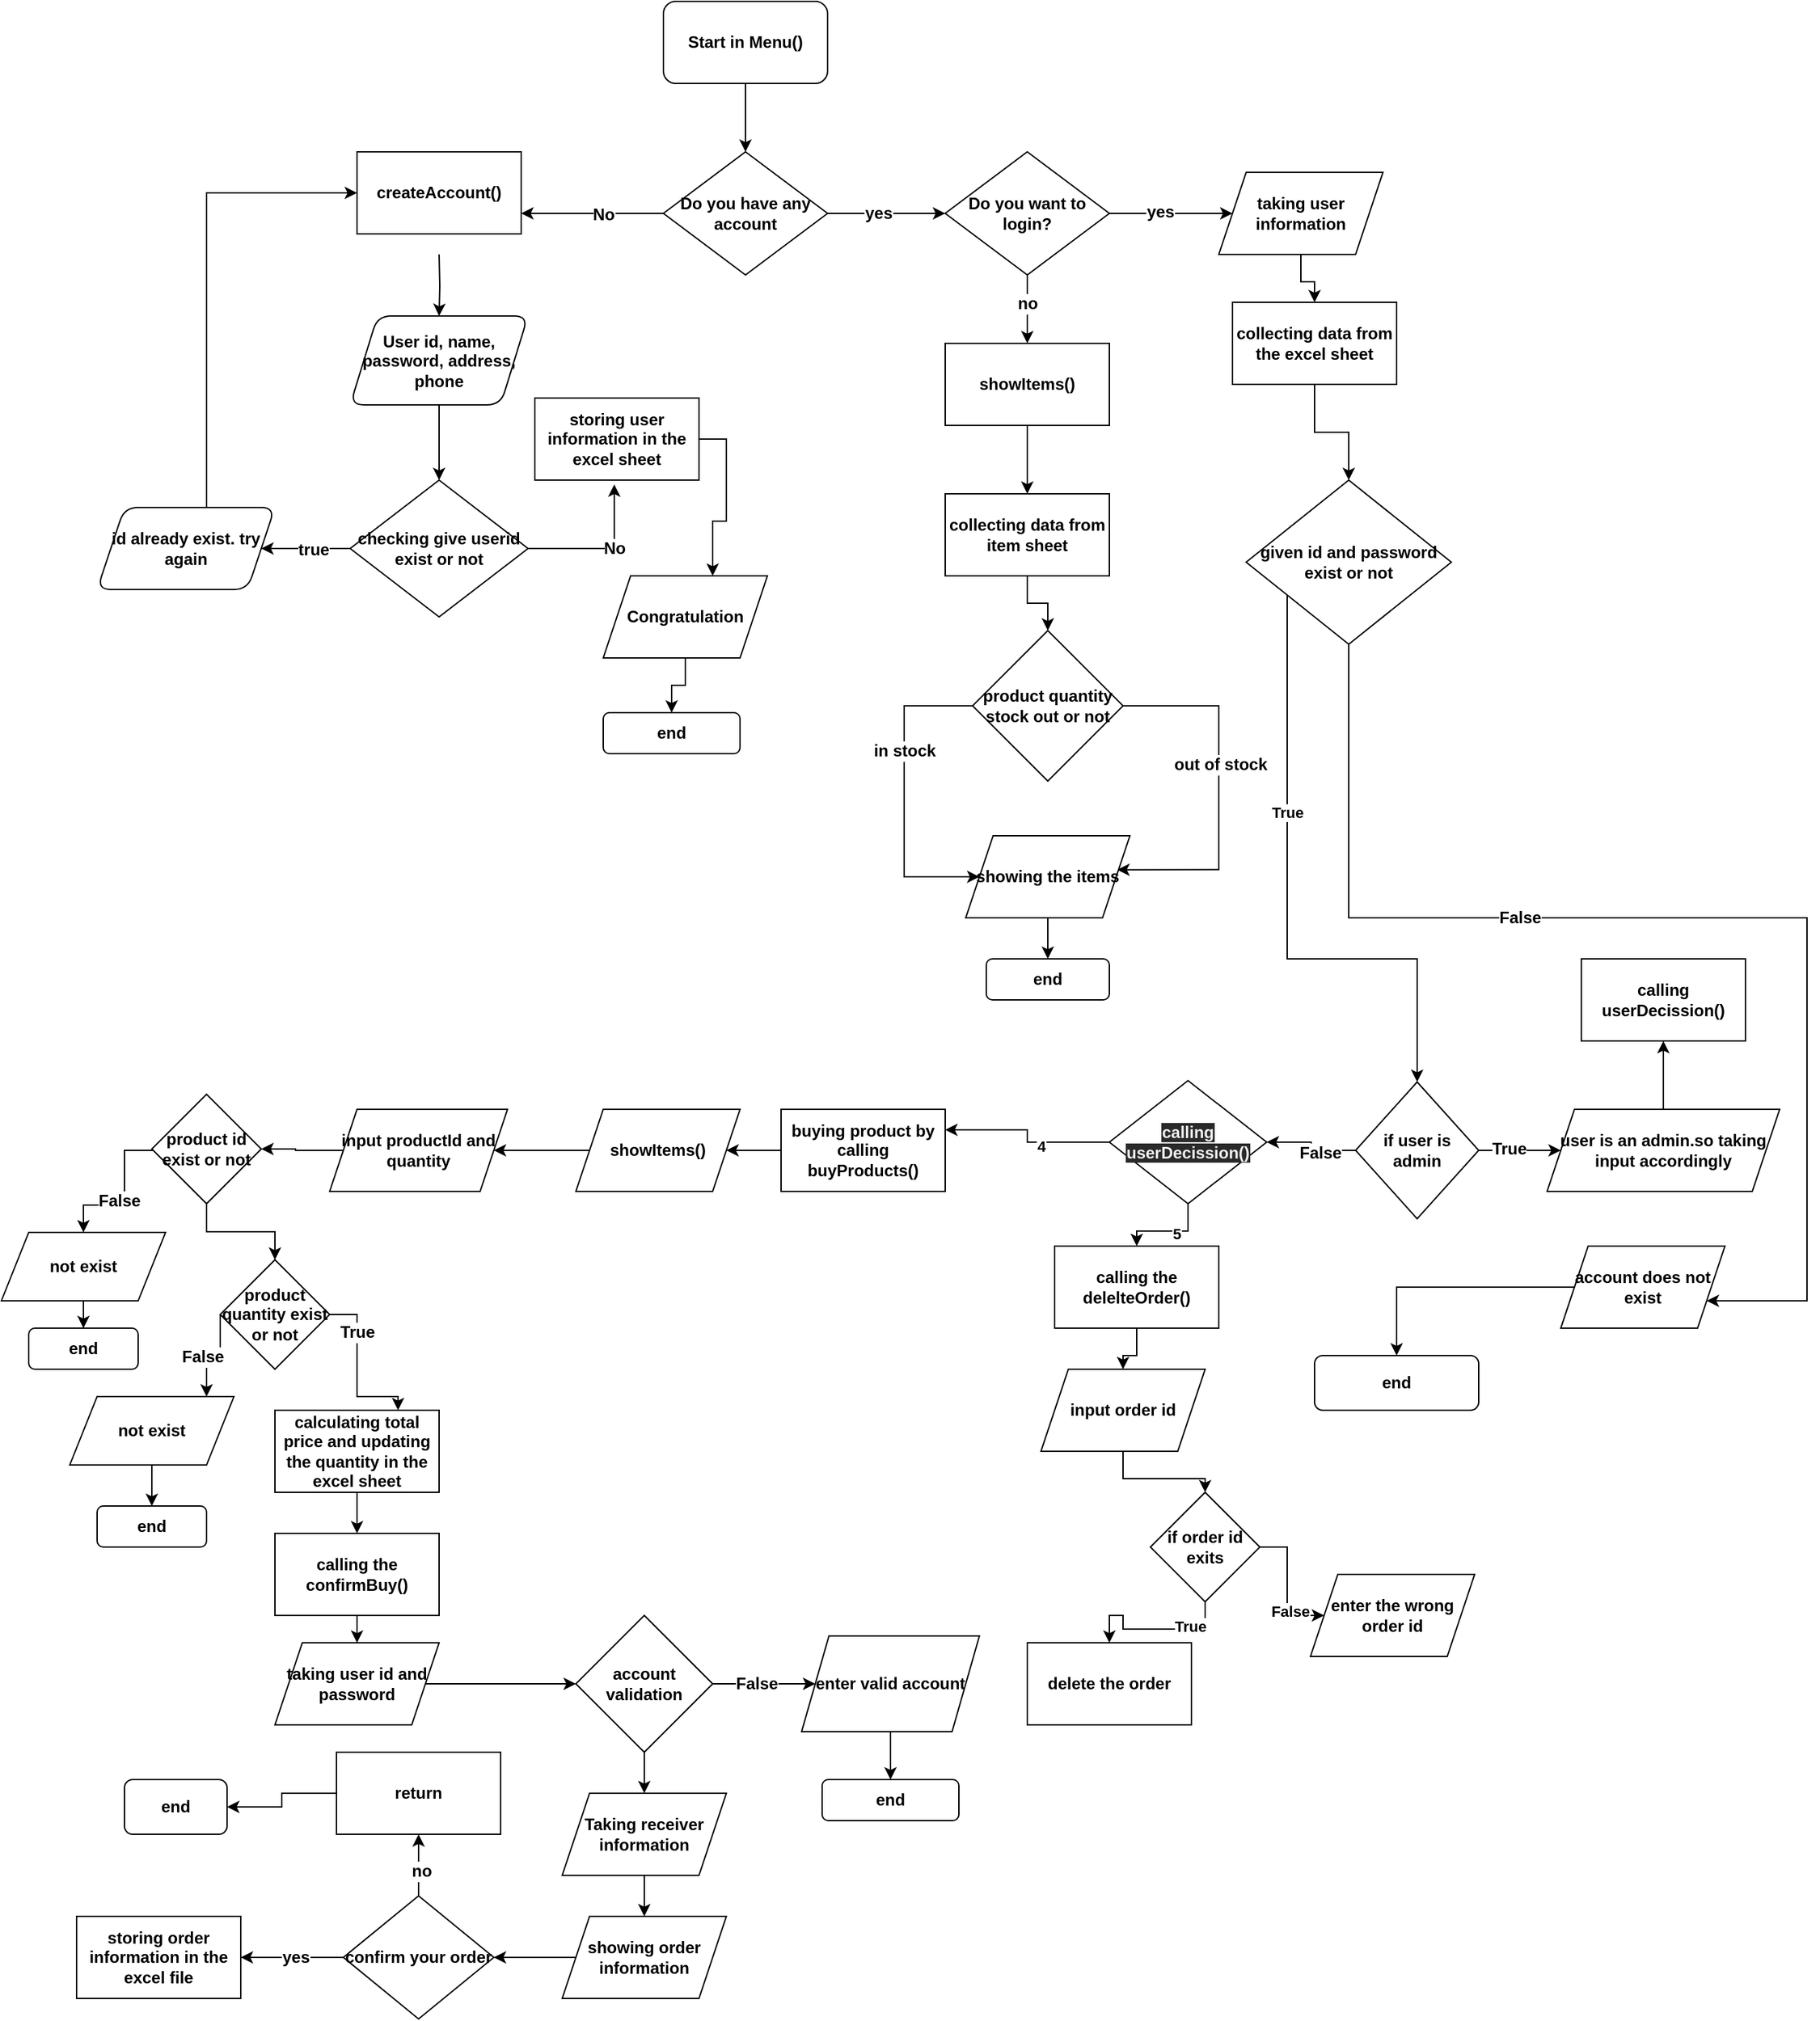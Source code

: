 <mxfile version="15.0.6" type="device" pages="2"><diagram id="9sOyfRlVA1lDXwMHi-Iw" name="Page-1"><mxGraphModel dx="1426" dy="359" grid="1" gridSize="10" guides="1" tooltips="1" connect="1" arrows="1" fold="1" page="1" pageScale="1" pageWidth="827" pageHeight="1169" math="0" shadow="0"><root><mxCell id="0"/><mxCell id="1" parent="0"/><mxCell id="qMzhP7O4vfHxItH_P9jn-2" value="" style="edgeStyle=orthogonalEdgeStyle;rounded=0;orthogonalLoop=1;jettySize=auto;html=1;fontStyle=1;fontSize=12;" parent="1" source="hJlj19PfaLuQHkhO-s_k-1" target="qMzhP7O4vfHxItH_P9jn-1" edge="1"><mxGeometry relative="1" as="geometry"/></mxCell><mxCell id="hJlj19PfaLuQHkhO-s_k-1" value="Start in Menu()" style="rounded=1;whiteSpace=wrap;html=1;fontStyle=1;fontSize=12;" parent="1" vertex="1"><mxGeometry x="354" y="60" width="120" height="60" as="geometry"/></mxCell><mxCell id="qMzhP7O4vfHxItH_P9jn-4" value="" style="edgeStyle=orthogonalEdgeStyle;rounded=0;orthogonalLoop=1;jettySize=auto;html=1;fontStyle=1;fontSize=12;" parent="1" source="qMzhP7O4vfHxItH_P9jn-1" target="qMzhP7O4vfHxItH_P9jn-25" edge="1"><mxGeometry relative="1" as="geometry"><mxPoint x="250" y="100" as="targetPoint"/><Array as="points"><mxPoint x="260" y="215"/><mxPoint x="260" y="215"/></Array></mxGeometry></mxCell><mxCell id="qMzhP7O4vfHxItH_P9jn-5" value="No" style="edgeLabel;html=1;align=center;verticalAlign=middle;resizable=0;points=[];fontStyle=1;fontSize=12;" parent="qMzhP7O4vfHxItH_P9jn-4" vertex="1" connectable="0"><mxGeometry x="-0.151" y="1" relative="1" as="geometry"><mxPoint as="offset"/></mxGeometry></mxCell><mxCell id="qMzhP7O4vfHxItH_P9jn-27" value="" style="edgeStyle=orthogonalEdgeStyle;rounded=0;orthogonalLoop=1;jettySize=auto;html=1;fontStyle=1;fontSize=12;" parent="1" source="qMzhP7O4vfHxItH_P9jn-1" target="qMzhP7O4vfHxItH_P9jn-26" edge="1"><mxGeometry relative="1" as="geometry"/></mxCell><mxCell id="qMzhP7O4vfHxItH_P9jn-31" value="yes" style="edgeLabel;html=1;align=center;verticalAlign=middle;resizable=0;points=[];fontStyle=1;fontSize=12;" parent="qMzhP7O4vfHxItH_P9jn-27" vertex="1" connectable="0"><mxGeometry x="-0.146" relative="1" as="geometry"><mxPoint as="offset"/></mxGeometry></mxCell><mxCell id="qMzhP7O4vfHxItH_P9jn-1" value="Do you have any account" style="rhombus;whiteSpace=wrap;html=1;rounded=0;fontStyle=1;fontSize=12;" parent="1" vertex="1"><mxGeometry x="354" y="170" width="120" height="90" as="geometry"/></mxCell><mxCell id="qMzhP7O4vfHxItH_P9jn-7" value="" style="edgeStyle=orthogonalEdgeStyle;rounded=0;orthogonalLoop=1;jettySize=auto;html=1;fontStyle=1;fontSize=12;" parent="1" target="qMzhP7O4vfHxItH_P9jn-6" edge="1"><mxGeometry relative="1" as="geometry"><mxPoint x="190" y="245" as="sourcePoint"/></mxGeometry></mxCell><mxCell id="qMzhP7O4vfHxItH_P9jn-9" value="" style="edgeStyle=orthogonalEdgeStyle;rounded=0;orthogonalLoop=1;jettySize=auto;html=1;fontStyle=1;fontSize=12;" parent="1" source="qMzhP7O4vfHxItH_P9jn-6" target="qMzhP7O4vfHxItH_P9jn-8" edge="1"><mxGeometry relative="1" as="geometry"/></mxCell><mxCell id="qMzhP7O4vfHxItH_P9jn-6" value="User id, name, password, address,&lt;br style=&quot;font-size: 12px;&quot;&gt;phone" style="shape=parallelogram;perimeter=parallelogramPerimeter;whiteSpace=wrap;html=1;fixedSize=1;rounded=1;fontStyle=1;fontSize=12;" parent="1" vertex="1"><mxGeometry x="125" y="290" width="130" height="65" as="geometry"/></mxCell><mxCell id="qMzhP7O4vfHxItH_P9jn-11" value="" style="edgeStyle=orthogonalEdgeStyle;rounded=0;orthogonalLoop=1;jettySize=auto;html=1;fontStyle=1;fontSize=12;" parent="1" source="qMzhP7O4vfHxItH_P9jn-8" target="qMzhP7O4vfHxItH_P9jn-10" edge="1"><mxGeometry relative="1" as="geometry"/></mxCell><mxCell id="qMzhP7O4vfHxItH_P9jn-13" value="true" style="edgeLabel;html=1;align=center;verticalAlign=middle;resizable=0;points=[];fontStyle=1;fontSize=12;" parent="qMzhP7O4vfHxItH_P9jn-11" vertex="1" connectable="0"><mxGeometry x="-0.174" y="1" relative="1" as="geometry"><mxPoint as="offset"/></mxGeometry></mxCell><mxCell id="qMzhP7O4vfHxItH_P9jn-18" value="" style="edgeStyle=orthogonalEdgeStyle;rounded=0;orthogonalLoop=1;jettySize=auto;html=1;entryX=0.484;entryY=1.053;entryDx=0;entryDy=0;entryPerimeter=0;fontStyle=1;fontSize=12;" parent="1" source="qMzhP7O4vfHxItH_P9jn-8" target="qMzhP7O4vfHxItH_P9jn-17" edge="1"><mxGeometry relative="1" as="geometry"><Array as="points"><mxPoint x="318" y="460"/></Array></mxGeometry></mxCell><mxCell id="qMzhP7O4vfHxItH_P9jn-19" value="No" style="edgeLabel;html=1;align=center;verticalAlign=middle;resizable=0;points=[];fontStyle=1;fontSize=12;" parent="qMzhP7O4vfHxItH_P9jn-18" vertex="1" connectable="0"><mxGeometry x="0.153" relative="1" as="geometry"><mxPoint as="offset"/></mxGeometry></mxCell><mxCell id="qMzhP7O4vfHxItH_P9jn-8" value="checking give userid exist or not" style="rhombus;whiteSpace=wrap;html=1;rounded=0;fontStyle=1;fontSize=12;" parent="1" vertex="1"><mxGeometry x="125" y="410" width="130" height="100" as="geometry"/></mxCell><mxCell id="qMzhP7O4vfHxItH_P9jn-12" style="edgeStyle=orthogonalEdgeStyle;rounded=0;orthogonalLoop=1;jettySize=auto;html=1;entryX=0;entryY=0.5;entryDx=0;entryDy=0;fontStyle=1;fontSize=12;" parent="1" source="qMzhP7O4vfHxItH_P9jn-10" target="qMzhP7O4vfHxItH_P9jn-25" edge="1"><mxGeometry relative="1" as="geometry"><Array as="points"><mxPoint x="20" y="200"/></Array></mxGeometry></mxCell><mxCell id="qMzhP7O4vfHxItH_P9jn-10" value="id already exist. try again" style="shape=parallelogram;perimeter=parallelogramPerimeter;whiteSpace=wrap;html=1;fixedSize=1;rounded=1;fontStyle=1;fontSize=12;" parent="1" vertex="1"><mxGeometry x="-60" y="430" width="130" height="60" as="geometry"/></mxCell><mxCell id="qMzhP7O4vfHxItH_P9jn-21" value="" style="edgeStyle=orthogonalEdgeStyle;rounded=0;orthogonalLoop=1;jettySize=auto;html=1;fontStyle=1;fontSize=12;" parent="1" source="qMzhP7O4vfHxItH_P9jn-17" target="qMzhP7O4vfHxItH_P9jn-20" edge="1"><mxGeometry relative="1" as="geometry"><Array as="points"><mxPoint x="400" y="380"/><mxPoint x="400" y="440"/><mxPoint x="390" y="440"/></Array></mxGeometry></mxCell><mxCell id="qMzhP7O4vfHxItH_P9jn-17" value="storing user information in the excel sheet" style="whiteSpace=wrap;html=1;rounded=0;fontStyle=1;fontSize=12;" parent="1" vertex="1"><mxGeometry x="260" y="350" width="120" height="60" as="geometry"/></mxCell><mxCell id="qMzhP7O4vfHxItH_P9jn-24" value="" style="edgeStyle=orthogonalEdgeStyle;rounded=0;orthogonalLoop=1;jettySize=auto;html=1;fontStyle=1;fontSize=12;" parent="1" source="qMzhP7O4vfHxItH_P9jn-20" target="qMzhP7O4vfHxItH_P9jn-23" edge="1"><mxGeometry relative="1" as="geometry"/></mxCell><mxCell id="qMzhP7O4vfHxItH_P9jn-20" value="Congratulation" style="shape=parallelogram;perimeter=parallelogramPerimeter;whiteSpace=wrap;html=1;fixedSize=1;rounded=0;fontStyle=1;fontSize=12;" parent="1" vertex="1"><mxGeometry x="310" y="480" width="120" height="60" as="geometry"/></mxCell><mxCell id="qMzhP7O4vfHxItH_P9jn-23" value="end" style="rounded=1;whiteSpace=wrap;html=1;fontStyle=1;fontSize=12;" parent="1" vertex="1"><mxGeometry x="310" y="580" width="100" height="30" as="geometry"/></mxCell><mxCell id="qMzhP7O4vfHxItH_P9jn-25" value="&lt;span style=&quot;font-size: 12px;&quot;&gt;createAccount()&lt;/span&gt;" style="rounded=0;whiteSpace=wrap;html=1;fontStyle=1;fontSize=12;" parent="1" vertex="1"><mxGeometry x="130" y="170" width="120" height="60" as="geometry"/></mxCell><mxCell id="qMzhP7O4vfHxItH_P9jn-33" value="" style="edgeStyle=orthogonalEdgeStyle;rounded=0;orthogonalLoop=1;jettySize=auto;html=1;fontStyle=1;fontSize=12;" parent="1" source="qMzhP7O4vfHxItH_P9jn-26" target="qMzhP7O4vfHxItH_P9jn-32" edge="1"><mxGeometry relative="1" as="geometry"><Array as="points"><mxPoint x="620" y="300"/><mxPoint x="620" y="300"/></Array></mxGeometry></mxCell><mxCell id="qMzhP7O4vfHxItH_P9jn-34" value="no" style="edgeLabel;html=1;align=center;verticalAlign=middle;resizable=0;points=[];fontStyle=1;fontSize=12;" parent="qMzhP7O4vfHxItH_P9jn-33" vertex="1" connectable="0"><mxGeometry x="-0.175" relative="1" as="geometry"><mxPoint as="offset"/></mxGeometry></mxCell><mxCell id="qMzhP7O4vfHxItH_P9jn-52" value="" style="edgeStyle=orthogonalEdgeStyle;rounded=0;orthogonalLoop=1;jettySize=auto;html=1;fontStyle=1;fontSize=12;" parent="1" source="qMzhP7O4vfHxItH_P9jn-26" target="qMzhP7O4vfHxItH_P9jn-51" edge="1"><mxGeometry relative="1" as="geometry"/></mxCell><mxCell id="qMzhP7O4vfHxItH_P9jn-53" value="yes" style="edgeLabel;html=1;align=center;verticalAlign=middle;resizable=0;points=[];fontStyle=1;fontSize=12;" parent="qMzhP7O4vfHxItH_P9jn-52" vertex="1" connectable="0"><mxGeometry x="-0.182" y="1" relative="1" as="geometry"><mxPoint as="offset"/></mxGeometry></mxCell><mxCell id="qMzhP7O4vfHxItH_P9jn-26" value="Do you want to login?" style="rhombus;whiteSpace=wrap;html=1;rounded=0;fontStyle=1;fontSize=12;" parent="1" vertex="1"><mxGeometry x="560" y="170" width="120" height="90" as="geometry"/></mxCell><mxCell id="qMzhP7O4vfHxItH_P9jn-36" value="" style="edgeStyle=orthogonalEdgeStyle;rounded=0;orthogonalLoop=1;jettySize=auto;html=1;fontStyle=1;fontSize=12;" parent="1" source="qMzhP7O4vfHxItH_P9jn-32" target="qMzhP7O4vfHxItH_P9jn-35" edge="1"><mxGeometry relative="1" as="geometry"/></mxCell><mxCell id="qMzhP7O4vfHxItH_P9jn-32" value="showItems()" style="whiteSpace=wrap;html=1;rounded=0;fontStyle=1;fontSize=12;" parent="1" vertex="1"><mxGeometry x="560" y="310" width="120" height="60" as="geometry"/></mxCell><mxCell id="qMzhP7O4vfHxItH_P9jn-38" value="" style="edgeStyle=orthogonalEdgeStyle;rounded=0;orthogonalLoop=1;jettySize=auto;html=1;fontStyle=1;fontSize=12;" parent="1" source="qMzhP7O4vfHxItH_P9jn-35" target="qMzhP7O4vfHxItH_P9jn-37" edge="1"><mxGeometry relative="1" as="geometry"/></mxCell><mxCell id="qMzhP7O4vfHxItH_P9jn-35" value="collecting data from item sheet" style="whiteSpace=wrap;html=1;rounded=0;fontStyle=1;fontSize=12;" parent="1" vertex="1"><mxGeometry x="560" y="420" width="120" height="60" as="geometry"/></mxCell><mxCell id="qMzhP7O4vfHxItH_P9jn-41" style="edgeStyle=orthogonalEdgeStyle;rounded=0;orthogonalLoop=1;jettySize=auto;html=1;fontStyle=1;fontSize=12;" parent="1" source="qMzhP7O4vfHxItH_P9jn-37" target="qMzhP7O4vfHxItH_P9jn-39" edge="1"><mxGeometry relative="1" as="geometry"><Array as="points"><mxPoint x="530" y="575"/><mxPoint x="530" y="700"/></Array></mxGeometry></mxCell><mxCell id="qMzhP7O4vfHxItH_P9jn-43" value="in stock" style="edgeLabel;html=1;align=center;verticalAlign=middle;resizable=0;points=[];fontStyle=1;fontSize=12;" parent="qMzhP7O4vfHxItH_P9jn-41" vertex="1" connectable="0"><mxGeometry x="-0.277" relative="1" as="geometry"><mxPoint as="offset"/></mxGeometry></mxCell><mxCell id="qMzhP7O4vfHxItH_P9jn-42" style="edgeStyle=orthogonalEdgeStyle;rounded=0;orthogonalLoop=1;jettySize=auto;html=1;entryX=0.923;entryY=0.414;entryDx=0;entryDy=0;entryPerimeter=0;fontStyle=1;fontSize=12;" parent="1" source="qMzhP7O4vfHxItH_P9jn-37" target="qMzhP7O4vfHxItH_P9jn-39" edge="1"><mxGeometry relative="1" as="geometry"><mxPoint x="700" y="710" as="targetPoint"/><Array as="points"><mxPoint x="760" y="575"/><mxPoint x="760" y="695"/></Array></mxGeometry></mxCell><mxCell id="qMzhP7O4vfHxItH_P9jn-44" value="out of stock" style="edgeLabel;html=1;align=center;verticalAlign=middle;resizable=0;points=[];fontStyle=1;fontSize=12;" parent="qMzhP7O4vfHxItH_P9jn-42" vertex="1" connectable="0"><mxGeometry x="-0.146" y="1" relative="1" as="geometry"><mxPoint as="offset"/></mxGeometry></mxCell><mxCell id="qMzhP7O4vfHxItH_P9jn-37" value="product quantity stock out or not" style="rhombus;whiteSpace=wrap;html=1;rounded=0;fontStyle=1;fontSize=12;" parent="1" vertex="1"><mxGeometry x="580" y="520" width="110" height="110" as="geometry"/></mxCell><mxCell id="qMzhP7O4vfHxItH_P9jn-46" value="" style="edgeStyle=orthogonalEdgeStyle;rounded=0;orthogonalLoop=1;jettySize=auto;html=1;fontStyle=1;fontSize=12;" parent="1" source="qMzhP7O4vfHxItH_P9jn-39" target="qMzhP7O4vfHxItH_P9jn-45" edge="1"><mxGeometry relative="1" as="geometry"/></mxCell><mxCell id="qMzhP7O4vfHxItH_P9jn-39" value="showing the items" style="shape=parallelogram;perimeter=parallelogramPerimeter;whiteSpace=wrap;html=1;fixedSize=1;rounded=0;fontStyle=1;fontSize=12;" parent="1" vertex="1"><mxGeometry x="575" y="670" width="120" height="60" as="geometry"/></mxCell><mxCell id="qMzhP7O4vfHxItH_P9jn-45" value="end" style="rounded=1;whiteSpace=wrap;html=1;fontStyle=1;fontSize=12;" parent="1" vertex="1"><mxGeometry x="590" y="760" width="90" height="30" as="geometry"/></mxCell><mxCell id="qMzhP7O4vfHxItH_P9jn-57" value="" style="edgeStyle=orthogonalEdgeStyle;rounded=0;orthogonalLoop=1;jettySize=auto;html=1;fontStyle=1;fontSize=12;" parent="1" source="qMzhP7O4vfHxItH_P9jn-51" target="qMzhP7O4vfHxItH_P9jn-58" edge="1"><mxGeometry relative="1" as="geometry"><mxPoint x="830" y="290" as="targetPoint"/></mxGeometry></mxCell><mxCell id="qMzhP7O4vfHxItH_P9jn-51" value="taking user information" style="shape=parallelogram;perimeter=parallelogramPerimeter;whiteSpace=wrap;html=1;fixedSize=1;rounded=0;fontStyle=1;fontSize=12;" parent="1" vertex="1"><mxGeometry x="760" y="185" width="120" height="60" as="geometry"/></mxCell><mxCell id="qMzhP7O4vfHxItH_P9jn-61" value="" style="edgeStyle=orthogonalEdgeStyle;rounded=0;orthogonalLoop=1;jettySize=auto;html=1;fontStyle=1;fontSize=12;" parent="1" source="qMzhP7O4vfHxItH_P9jn-58" target="qMzhP7O4vfHxItH_P9jn-60" edge="1"><mxGeometry relative="1" as="geometry"/></mxCell><mxCell id="qMzhP7O4vfHxItH_P9jn-58" value="collecting data from the excel sheet" style="rounded=0;whiteSpace=wrap;html=1;fontStyle=1;fontSize=12;" parent="1" vertex="1"><mxGeometry x="770" y="280" width="120" height="60" as="geometry"/></mxCell><mxCell id="qMzhP7O4vfHxItH_P9jn-82" style="edgeStyle=orthogonalEdgeStyle;rounded=0;orthogonalLoop=1;jettySize=auto;html=1;fontStyle=1;fontSize=12;" parent="1" source="qMzhP7O4vfHxItH_P9jn-60" target="qMzhP7O4vfHxItH_P9jn-79" edge="1"><mxGeometry relative="1" as="geometry"><mxPoint x="1190" y="1010" as="targetPoint"/><Array as="points"><mxPoint x="1190" y="730"/><mxPoint x="1190" y="1010"/></Array></mxGeometry></mxCell><mxCell id="qMzhP7O4vfHxItH_P9jn-83" value="False" style="edgeLabel;html=1;align=center;verticalAlign=middle;resizable=0;points=[];fontStyle=1;fontSize=12;" parent="qMzhP7O4vfHxItH_P9jn-82" vertex="1" connectable="0"><mxGeometry x="0.847" y="1" relative="1" as="geometry"><mxPoint x="-205" y="-281" as="offset"/></mxGeometry></mxCell><mxCell id="e2nvjVoG1mI5hKb6uuRp-2" style="edgeStyle=orthogonalEdgeStyle;rounded=0;orthogonalLoop=1;jettySize=auto;html=1;fontStyle=1;entryX=0.5;entryY=0;entryDx=0;entryDy=0;" parent="1" source="qMzhP7O4vfHxItH_P9jn-60" target="qMzhP7O4vfHxItH_P9jn-71" edge="1"><mxGeometry relative="1" as="geometry"><Array as="points"><mxPoint x="810" y="760"/><mxPoint x="905" y="760"/></Array><mxPoint x="940" y="810" as="targetPoint"/></mxGeometry></mxCell><mxCell id="e2nvjVoG1mI5hKb6uuRp-3" value="&lt;span&gt;True&lt;/span&gt;" style="edgeLabel;html=1;align=center;verticalAlign=middle;resizable=0;points=[];fontStyle=1" parent="e2nvjVoG1mI5hKb6uuRp-2" vertex="1" connectable="0"><mxGeometry x="-0.347" y="-3" relative="1" as="geometry"><mxPoint x="3" y="11" as="offset"/></mxGeometry></mxCell><mxCell id="qMzhP7O4vfHxItH_P9jn-60" value="given id and password exist or not" style="rhombus;whiteSpace=wrap;html=1;rounded=0;fontStyle=1;fontSize=12;" parent="1" vertex="1"><mxGeometry x="780" y="410" width="150" height="120" as="geometry"/></mxCell><mxCell id="qMzhP7O4vfHxItH_P9jn-74" value="" style="edgeStyle=orthogonalEdgeStyle;rounded=0;orthogonalLoop=1;jettySize=auto;html=1;fontStyle=1;fontSize=12;entryX=1;entryY=0.5;entryDx=0;entryDy=0;" parent="1" source="qMzhP7O4vfHxItH_P9jn-71" target="UyUDBxp__H9gMzkOqq2o-5" edge="1"><mxGeometry relative="1" as="geometry"><mxPoint x="815" y="889" as="targetPoint"/></mxGeometry></mxCell><mxCell id="qMzhP7O4vfHxItH_P9jn-75" value="False" style="edgeLabel;html=1;align=center;verticalAlign=middle;resizable=0;points=[];fontStyle=1;fontSize=12;" parent="qMzhP7O4vfHxItH_P9jn-74" vertex="1" connectable="0"><mxGeometry x="-0.261" y="2" relative="1" as="geometry"><mxPoint as="offset"/></mxGeometry></mxCell><mxCell id="qMzhP7O4vfHxItH_P9jn-77" value="" style="edgeStyle=orthogonalEdgeStyle;rounded=0;orthogonalLoop=1;jettySize=auto;html=1;fontStyle=1;fontSize=12;" parent="1" source="qMzhP7O4vfHxItH_P9jn-71" target="qMzhP7O4vfHxItH_P9jn-76" edge="1"><mxGeometry relative="1" as="geometry"/></mxCell><mxCell id="qMzhP7O4vfHxItH_P9jn-78" value="True" style="edgeLabel;html=1;align=center;verticalAlign=middle;resizable=0;points=[];fontStyle=1;fontSize=12;" parent="qMzhP7O4vfHxItH_P9jn-77" vertex="1" connectable="0"><mxGeometry x="-0.288" y="1" relative="1" as="geometry"><mxPoint as="offset"/></mxGeometry></mxCell><mxCell id="qMzhP7O4vfHxItH_P9jn-71" value="if user is admin" style="rhombus;whiteSpace=wrap;html=1;rounded=0;fontStyle=1;fontSize=12;" parent="1" vertex="1"><mxGeometry x="860" y="850" width="90" height="100" as="geometry"/></mxCell><mxCell id="UyUDBxp__H9gMzkOqq2o-4" style="edgeStyle=orthogonalEdgeStyle;rounded=0;orthogonalLoop=1;jettySize=auto;html=1;entryX=0.5;entryY=1;entryDx=0;entryDy=0;fontStyle=1" edge="1" parent="1" source="qMzhP7O4vfHxItH_P9jn-76" target="UyUDBxp__H9gMzkOqq2o-3"><mxGeometry relative="1" as="geometry"/></mxCell><mxCell id="qMzhP7O4vfHxItH_P9jn-76" value="user is an admin.so taking input accordingly" style="shape=parallelogram;perimeter=parallelogramPerimeter;whiteSpace=wrap;html=1;fixedSize=1;rounded=0;fontStyle=1;fontSize=12;" parent="1" vertex="1"><mxGeometry x="1000" y="870" width="170" height="60" as="geometry"/></mxCell><mxCell id="qMzhP7O4vfHxItH_P9jn-81" value="" style="edgeStyle=orthogonalEdgeStyle;rounded=0;orthogonalLoop=1;jettySize=auto;html=1;fontStyle=1;fontSize=12;" parent="1" source="qMzhP7O4vfHxItH_P9jn-79" target="qMzhP7O4vfHxItH_P9jn-80" edge="1"><mxGeometry relative="1" as="geometry"/></mxCell><mxCell id="qMzhP7O4vfHxItH_P9jn-79" value="account does not exist" style="shape=parallelogram;perimeter=parallelogramPerimeter;whiteSpace=wrap;html=1;fixedSize=1;rounded=0;fontStyle=1;fontSize=12;" parent="1" vertex="1"><mxGeometry x="1010" y="970" width="120" height="60" as="geometry"/></mxCell><mxCell id="qMzhP7O4vfHxItH_P9jn-80" value="end" style="whiteSpace=wrap;html=1;rounded=1;fontStyle=1;fontSize=12;" parent="1" vertex="1"><mxGeometry x="830" y="1050" width="120" height="40" as="geometry"/></mxCell><mxCell id="qMzhP7O4vfHxItH_P9jn-87" value="" style="edgeStyle=orthogonalEdgeStyle;rounded=0;orthogonalLoop=1;jettySize=auto;html=1;fontStyle=1;fontSize=12;" parent="1" source="qMzhP7O4vfHxItH_P9jn-84" target="qMzhP7O4vfHxItH_P9jn-86" edge="1"><mxGeometry relative="1" as="geometry"/></mxCell><mxCell id="qMzhP7O4vfHxItH_P9jn-84" value="buying product by calling buyProducts()" style="rounded=0;whiteSpace=wrap;html=1;fontStyle=1;fontSize=12;" parent="1" vertex="1"><mxGeometry x="440" y="870" width="120" height="60" as="geometry"/></mxCell><mxCell id="qMzhP7O4vfHxItH_P9jn-89" value="" style="edgeStyle=orthogonalEdgeStyle;rounded=0;orthogonalLoop=1;jettySize=auto;html=1;fontStyle=1;fontSize=12;" parent="1" source="qMzhP7O4vfHxItH_P9jn-86" target="qMzhP7O4vfHxItH_P9jn-88" edge="1"><mxGeometry relative="1" as="geometry"/></mxCell><mxCell id="qMzhP7O4vfHxItH_P9jn-86" value="showItems()" style="shape=parallelogram;perimeter=parallelogramPerimeter;whiteSpace=wrap;html=1;fixedSize=1;rounded=0;fontStyle=1;fontSize=12;" parent="1" vertex="1"><mxGeometry x="290" y="870" width="120" height="60" as="geometry"/></mxCell><mxCell id="qMzhP7O4vfHxItH_P9jn-91" value="" style="edgeStyle=orthogonalEdgeStyle;rounded=0;orthogonalLoop=1;jettySize=auto;html=1;fontStyle=1;fontSize=12;" parent="1" source="qMzhP7O4vfHxItH_P9jn-88" target="qMzhP7O4vfHxItH_P9jn-90" edge="1"><mxGeometry relative="1" as="geometry"/></mxCell><mxCell id="qMzhP7O4vfHxItH_P9jn-88" value="input productId and quantity" style="shape=parallelogram;perimeter=parallelogramPerimeter;whiteSpace=wrap;html=1;fixedSize=1;rounded=0;fontStyle=1;fontSize=12;" parent="1" vertex="1"><mxGeometry x="110" y="870" width="130" height="60" as="geometry"/></mxCell><mxCell id="qMzhP7O4vfHxItH_P9jn-93" value="" style="edgeStyle=orthogonalEdgeStyle;rounded=0;orthogonalLoop=1;jettySize=auto;html=1;fontStyle=1;fontSize=12;" parent="1" source="qMzhP7O4vfHxItH_P9jn-90" target="qMzhP7O4vfHxItH_P9jn-92" edge="1"><mxGeometry relative="1" as="geometry"><Array as="points"><mxPoint x="-40" y="900"/><mxPoint x="-40" y="940"/><mxPoint x="-70" y="940"/></Array></mxGeometry></mxCell><mxCell id="qMzhP7O4vfHxItH_P9jn-94" value="False" style="edgeLabel;html=1;align=center;verticalAlign=middle;resizable=0;points=[];fontStyle=1;fontSize=12;" parent="qMzhP7O4vfHxItH_P9jn-93" vertex="1" connectable="0"><mxGeometry x="0.167" y="-3" relative="1" as="geometry"><mxPoint as="offset"/></mxGeometry></mxCell><mxCell id="qMzhP7O4vfHxItH_P9jn-98" value="" style="edgeStyle=orthogonalEdgeStyle;rounded=0;orthogonalLoop=1;jettySize=auto;html=1;fontStyle=1;fontSize=12;" parent="1" source="qMzhP7O4vfHxItH_P9jn-90" target="qMzhP7O4vfHxItH_P9jn-97" edge="1"><mxGeometry relative="1" as="geometry"/></mxCell><mxCell id="qMzhP7O4vfHxItH_P9jn-90" value="product id exist or not" style="rhombus;whiteSpace=wrap;html=1;rounded=0;fontStyle=1;fontSize=12;" parent="1" vertex="1"><mxGeometry x="-20" y="859" width="80" height="80" as="geometry"/></mxCell><mxCell id="qMzhP7O4vfHxItH_P9jn-96" style="edgeStyle=orthogonalEdgeStyle;rounded=0;orthogonalLoop=1;jettySize=auto;html=1;entryX=0.5;entryY=0;entryDx=0;entryDy=0;fontStyle=1;fontSize=12;" parent="1" source="qMzhP7O4vfHxItH_P9jn-92" target="qMzhP7O4vfHxItH_P9jn-95" edge="1"><mxGeometry relative="1" as="geometry"/></mxCell><mxCell id="qMzhP7O4vfHxItH_P9jn-92" value="not exist" style="shape=parallelogram;perimeter=parallelogramPerimeter;whiteSpace=wrap;html=1;fixedSize=1;rounded=0;fontStyle=1;fontSize=12;" parent="1" vertex="1"><mxGeometry x="-130" y="960" width="120" height="50" as="geometry"/></mxCell><mxCell id="qMzhP7O4vfHxItH_P9jn-95" value="end" style="rounded=1;whiteSpace=wrap;html=1;fontStyle=1;fontSize=12;" parent="1" vertex="1"><mxGeometry x="-110" y="1030" width="80" height="30" as="geometry"/></mxCell><mxCell id="qMzhP7O4vfHxItH_P9jn-105" value="" style="edgeStyle=orthogonalEdgeStyle;rounded=0;orthogonalLoop=1;jettySize=auto;html=1;fontStyle=1;fontSize=12;" parent="1" source="qMzhP7O4vfHxItH_P9jn-97" target="qMzhP7O4vfHxItH_P9jn-104" edge="1"><mxGeometry relative="1" as="geometry"><Array as="points"><mxPoint x="130" y="1020"/><mxPoint x="130" y="1080"/><mxPoint x="160" y="1080"/></Array></mxGeometry></mxCell><mxCell id="qMzhP7O4vfHxItH_P9jn-107" value="True" style="edgeLabel;html=1;align=center;verticalAlign=middle;resizable=0;points=[];fontStyle=1;fontSize=12;" parent="qMzhP7O4vfHxItH_P9jn-105" vertex="1" connectable="0"><mxGeometry x="-0.455" relative="1" as="geometry"><mxPoint as="offset"/></mxGeometry></mxCell><mxCell id="qMzhP7O4vfHxItH_P9jn-97" value="product quantity exist or not" style="rhombus;whiteSpace=wrap;html=1;rounded=0;fontStyle=1;fontSize=12;" parent="1" vertex="1"><mxGeometry x="30" y="980" width="80" height="80" as="geometry"/></mxCell><mxCell id="qMzhP7O4vfHxItH_P9jn-99" value="" style="edgeStyle=orthogonalEdgeStyle;rounded=0;orthogonalLoop=1;jettySize=auto;html=1;exitX=0;exitY=0.5;exitDx=0;exitDy=0;fontStyle=1;fontSize=12;" parent="1" source="qMzhP7O4vfHxItH_P9jn-97" target="qMzhP7O4vfHxItH_P9jn-101" edge="1"><mxGeometry relative="1" as="geometry"><mxPoint x="41" y="1050" as="sourcePoint"/><Array as="points"><mxPoint x="30" y="1050"/><mxPoint x="20" y="1050"/><mxPoint x="20" y="1090"/><mxPoint x="-10" y="1090"/></Array></mxGeometry></mxCell><mxCell id="qMzhP7O4vfHxItH_P9jn-100" value="False" style="edgeLabel;html=1;align=center;verticalAlign=middle;resizable=0;points=[];fontStyle=1;fontSize=12;" parent="qMzhP7O4vfHxItH_P9jn-99" vertex="1" connectable="0"><mxGeometry x="0.167" y="-3" relative="1" as="geometry"><mxPoint as="offset"/></mxGeometry></mxCell><mxCell id="qMzhP7O4vfHxItH_P9jn-103" style="edgeStyle=orthogonalEdgeStyle;rounded=0;orthogonalLoop=1;jettySize=auto;html=1;entryX=0.5;entryY=0;entryDx=0;entryDy=0;fontStyle=1;fontSize=12;" parent="1" source="qMzhP7O4vfHxItH_P9jn-101" target="qMzhP7O4vfHxItH_P9jn-102" edge="1"><mxGeometry relative="1" as="geometry"/></mxCell><mxCell id="qMzhP7O4vfHxItH_P9jn-101" value="not exist" style="shape=parallelogram;perimeter=parallelogramPerimeter;whiteSpace=wrap;html=1;fixedSize=1;rounded=0;fontStyle=1;fontSize=12;" parent="1" vertex="1"><mxGeometry x="-80" y="1080" width="120" height="50" as="geometry"/></mxCell><mxCell id="qMzhP7O4vfHxItH_P9jn-102" value="end" style="rounded=1;whiteSpace=wrap;html=1;fontStyle=1;fontSize=12;" parent="1" vertex="1"><mxGeometry x="-60" y="1160" width="80" height="30" as="geometry"/></mxCell><mxCell id="qMzhP7O4vfHxItH_P9jn-109" value="" style="edgeStyle=orthogonalEdgeStyle;rounded=0;orthogonalLoop=1;jettySize=auto;html=1;fontStyle=1;fontSize=12;" parent="1" source="qMzhP7O4vfHxItH_P9jn-104" target="qMzhP7O4vfHxItH_P9jn-108" edge="1"><mxGeometry relative="1" as="geometry"/></mxCell><mxCell id="qMzhP7O4vfHxItH_P9jn-104" value="calculating total price and updating the quantity in the excel sheet" style="rounded=0;whiteSpace=wrap;html=1;fontStyle=1;fontSize=12;" parent="1" vertex="1"><mxGeometry x="70" y="1090" width="120" height="60" as="geometry"/></mxCell><mxCell id="qMzhP7O4vfHxItH_P9jn-111" value="" style="edgeStyle=orthogonalEdgeStyle;rounded=0;orthogonalLoop=1;jettySize=auto;html=1;fontStyle=1;fontSize=12;" parent="1" source="qMzhP7O4vfHxItH_P9jn-108" target="qMzhP7O4vfHxItH_P9jn-110" edge="1"><mxGeometry relative="1" as="geometry"/></mxCell><mxCell id="qMzhP7O4vfHxItH_P9jn-108" value="calling the confirmBuy()" style="whiteSpace=wrap;html=1;rounded=0;fontStyle=1;fontSize=12;" parent="1" vertex="1"><mxGeometry x="70" y="1180" width="120" height="60" as="geometry"/></mxCell><mxCell id="qMzhP7O4vfHxItH_P9jn-113" value="" style="edgeStyle=orthogonalEdgeStyle;rounded=0;orthogonalLoop=1;jettySize=auto;html=1;fontStyle=1;fontSize=12;" parent="1" source="qMzhP7O4vfHxItH_P9jn-110" target="qMzhP7O4vfHxItH_P9jn-112" edge="1"><mxGeometry relative="1" as="geometry"/></mxCell><mxCell id="qMzhP7O4vfHxItH_P9jn-110" value="taking user id and password" style="shape=parallelogram;perimeter=parallelogramPerimeter;whiteSpace=wrap;html=1;fixedSize=1;rounded=0;fontStyle=1;fontSize=12;" parent="1" vertex="1"><mxGeometry x="70" y="1260" width="120" height="60" as="geometry"/></mxCell><mxCell id="qMzhP7O4vfHxItH_P9jn-115" value="" style="edgeStyle=orthogonalEdgeStyle;rounded=0;orthogonalLoop=1;jettySize=auto;html=1;fontStyle=1;fontSize=12;" parent="1" source="qMzhP7O4vfHxItH_P9jn-112" target="qMzhP7O4vfHxItH_P9jn-114" edge="1"><mxGeometry relative="1" as="geometry"><Array as="points"><mxPoint x="430" y="1290"/><mxPoint x="430" y="1290"/></Array></mxGeometry></mxCell><mxCell id="qMzhP7O4vfHxItH_P9jn-118" value="False" style="edgeLabel;html=1;align=center;verticalAlign=middle;resizable=0;points=[];fontStyle=1;fontSize=12;" parent="qMzhP7O4vfHxItH_P9jn-115" vertex="1" connectable="0"><mxGeometry x="-0.153" relative="1" as="geometry"><mxPoint as="offset"/></mxGeometry></mxCell><mxCell id="qMzhP7O4vfHxItH_P9jn-122" value="" style="edgeStyle=orthogonalEdgeStyle;rounded=0;orthogonalLoop=1;jettySize=auto;html=1;fontStyle=1;fontSize=12;" parent="1" source="qMzhP7O4vfHxItH_P9jn-112" target="qMzhP7O4vfHxItH_P9jn-121" edge="1"><mxGeometry relative="1" as="geometry"/></mxCell><mxCell id="qMzhP7O4vfHxItH_P9jn-112" value="account validation" style="rhombus;whiteSpace=wrap;html=1;rounded=0;fontStyle=1;fontSize=12;" parent="1" vertex="1"><mxGeometry x="290" y="1240" width="100" height="100" as="geometry"/></mxCell><mxCell id="qMzhP7O4vfHxItH_P9jn-117" value="" style="edgeStyle=orthogonalEdgeStyle;rounded=0;orthogonalLoop=1;jettySize=auto;html=1;fontStyle=1;fontSize=12;" parent="1" source="qMzhP7O4vfHxItH_P9jn-114" target="qMzhP7O4vfHxItH_P9jn-116" edge="1"><mxGeometry relative="1" as="geometry"/></mxCell><mxCell id="qMzhP7O4vfHxItH_P9jn-114" value="enter valid account" style="shape=parallelogram;perimeter=parallelogramPerimeter;whiteSpace=wrap;html=1;fixedSize=1;rounded=0;fontStyle=1;fontSize=12;" parent="1" vertex="1"><mxGeometry x="455" y="1255" width="130" height="70" as="geometry"/></mxCell><mxCell id="qMzhP7O4vfHxItH_P9jn-116" value="end" style="whiteSpace=wrap;html=1;rounded=1;fontStyle=1;fontSize=12;" parent="1" vertex="1"><mxGeometry x="470" y="1360" width="100" height="30" as="geometry"/></mxCell><mxCell id="qMzhP7O4vfHxItH_P9jn-124" value="" style="edgeStyle=orthogonalEdgeStyle;rounded=0;orthogonalLoop=1;jettySize=auto;html=1;fontStyle=1;fontSize=12;" parent="1" source="qMzhP7O4vfHxItH_P9jn-121" target="qMzhP7O4vfHxItH_P9jn-123" edge="1"><mxGeometry relative="1" as="geometry"/></mxCell><mxCell id="qMzhP7O4vfHxItH_P9jn-121" value="Taking receiver information" style="shape=parallelogram;perimeter=parallelogramPerimeter;whiteSpace=wrap;html=1;fixedSize=1;rounded=0;fontStyle=1;fontSize=12;" parent="1" vertex="1"><mxGeometry x="280" y="1370" width="120" height="60" as="geometry"/></mxCell><mxCell id="qMzhP7O4vfHxItH_P9jn-126" value="" style="edgeStyle=orthogonalEdgeStyle;rounded=0;orthogonalLoop=1;jettySize=auto;html=1;fontStyle=1;fontSize=12;" parent="1" source="qMzhP7O4vfHxItH_P9jn-123" target="qMzhP7O4vfHxItH_P9jn-125" edge="1"><mxGeometry relative="1" as="geometry"/></mxCell><mxCell id="qMzhP7O4vfHxItH_P9jn-123" value="showing order information" style="shape=parallelogram;perimeter=parallelogramPerimeter;whiteSpace=wrap;html=1;fixedSize=1;rounded=0;fontStyle=1;fontSize=12;" parent="1" vertex="1"><mxGeometry x="280" y="1460" width="120" height="60" as="geometry"/></mxCell><mxCell id="qMzhP7O4vfHxItH_P9jn-128" value="" style="edgeStyle=orthogonalEdgeStyle;rounded=0;orthogonalLoop=1;jettySize=auto;html=1;fontStyle=1;fontSize=12;" parent="1" source="qMzhP7O4vfHxItH_P9jn-125" target="qMzhP7O4vfHxItH_P9jn-127" edge="1"><mxGeometry relative="1" as="geometry"/></mxCell><mxCell id="qMzhP7O4vfHxItH_P9jn-129" value="yes" style="edgeLabel;html=1;align=center;verticalAlign=middle;resizable=0;points=[];fontStyle=1;fontSize=12;" parent="qMzhP7O4vfHxItH_P9jn-128" vertex="1" connectable="0"><mxGeometry x="-0.066" relative="1" as="geometry"><mxPoint as="offset"/></mxGeometry></mxCell><mxCell id="qMzhP7O4vfHxItH_P9jn-131" value="" style="edgeStyle=orthogonalEdgeStyle;rounded=0;orthogonalLoop=1;jettySize=auto;html=1;fontStyle=1;fontSize=12;" parent="1" source="qMzhP7O4vfHxItH_P9jn-125" target="qMzhP7O4vfHxItH_P9jn-130" edge="1"><mxGeometry relative="1" as="geometry"/></mxCell><mxCell id="qMzhP7O4vfHxItH_P9jn-132" value="no" style="edgeLabel;html=1;align=center;verticalAlign=middle;resizable=0;points=[];fontStyle=1;fontSize=12;" parent="qMzhP7O4vfHxItH_P9jn-131" vertex="1" connectable="0"><mxGeometry x="-0.211" y="-2" relative="1" as="geometry"><mxPoint as="offset"/></mxGeometry></mxCell><mxCell id="qMzhP7O4vfHxItH_P9jn-125" value="confirm your order" style="rhombus;whiteSpace=wrap;html=1;rounded=0;fontStyle=1;fontSize=12;" parent="1" vertex="1"><mxGeometry x="120" y="1445" width="110" height="90" as="geometry"/></mxCell><mxCell id="qMzhP7O4vfHxItH_P9jn-127" value="storing order information in the excel file" style="rounded=0;whiteSpace=wrap;html=1;fontStyle=1;fontSize=12;" parent="1" vertex="1"><mxGeometry x="-75" y="1460" width="120" height="60" as="geometry"/></mxCell><mxCell id="qMzhP7O4vfHxItH_P9jn-134" value="" style="edgeStyle=orthogonalEdgeStyle;rounded=0;orthogonalLoop=1;jettySize=auto;html=1;fontStyle=1;fontSize=12;" parent="1" source="qMzhP7O4vfHxItH_P9jn-130" target="qMzhP7O4vfHxItH_P9jn-133" edge="1"><mxGeometry relative="1" as="geometry"/></mxCell><mxCell id="qMzhP7O4vfHxItH_P9jn-130" value="return" style="rounded=0;whiteSpace=wrap;html=1;fontStyle=1;fontSize=12;" parent="1" vertex="1"><mxGeometry x="115" y="1340" width="120" height="60" as="geometry"/></mxCell><mxCell id="qMzhP7O4vfHxItH_P9jn-133" value="end" style="rounded=1;whiteSpace=wrap;html=1;fontStyle=1;fontSize=12;" parent="1" vertex="1"><mxGeometry x="-40" y="1360" width="75" height="40" as="geometry"/></mxCell><mxCell id="UyUDBxp__H9gMzkOqq2o-3" value="calling userDecission()" style="rounded=0;whiteSpace=wrap;html=1;fontStyle=1" vertex="1" parent="1"><mxGeometry x="1025" y="760" width="120" height="60" as="geometry"/></mxCell><mxCell id="UyUDBxp__H9gMzkOqq2o-9" style="edgeStyle=orthogonalEdgeStyle;rounded=0;orthogonalLoop=1;jettySize=auto;html=1;entryX=1;entryY=0.25;entryDx=0;entryDy=0;fontStyle=1" edge="1" parent="1" source="UyUDBxp__H9gMzkOqq2o-5" target="qMzhP7O4vfHxItH_P9jn-84"><mxGeometry relative="1" as="geometry"/></mxCell><mxCell id="UyUDBxp__H9gMzkOqq2o-10" value="4" style="edgeLabel;html=1;align=center;verticalAlign=middle;resizable=0;points=[];fontStyle=1" vertex="1" connectable="0" parent="UyUDBxp__H9gMzkOqq2o-9"><mxGeometry x="-0.225" y="3" relative="1" as="geometry"><mxPoint as="offset"/></mxGeometry></mxCell><mxCell id="UyUDBxp__H9gMzkOqq2o-12" value="" style="edgeStyle=orthogonalEdgeStyle;rounded=0;orthogonalLoop=1;jettySize=auto;html=1;fontStyle=1" edge="1" parent="1" source="UyUDBxp__H9gMzkOqq2o-5" target="UyUDBxp__H9gMzkOqq2o-11"><mxGeometry relative="1" as="geometry"/></mxCell><mxCell id="UyUDBxp__H9gMzkOqq2o-13" value="5" style="edgeLabel;html=1;align=center;verticalAlign=middle;resizable=0;points=[];fontStyle=1" vertex="1" connectable="0" parent="UyUDBxp__H9gMzkOqq2o-12"><mxGeometry x="-0.152" y="2" relative="1" as="geometry"><mxPoint as="offset"/></mxGeometry></mxCell><mxCell id="UyUDBxp__H9gMzkOqq2o-5" value="&#10;&#10;&lt;span style=&quot;color: rgb(240, 240, 240); font-family: helvetica; font-size: 12px; font-style: normal; letter-spacing: normal; text-align: center; text-indent: 0px; text-transform: none; word-spacing: 0px; background-color: rgb(42, 42, 42); display: inline; float: none;&quot;&gt;calling userDecission()&lt;/span&gt;&#10;&#10;" style="rhombus;whiteSpace=wrap;html=1;rounded=0;fontStyle=1;" vertex="1" parent="1"><mxGeometry x="680" y="849" width="115" height="90" as="geometry"/></mxCell><mxCell id="UyUDBxp__H9gMzkOqq2o-15" value="" style="edgeStyle=orthogonalEdgeStyle;rounded=0;orthogonalLoop=1;jettySize=auto;html=1;fontStyle=1" edge="1" parent="1" source="UyUDBxp__H9gMzkOqq2o-11" target="UyUDBxp__H9gMzkOqq2o-14"><mxGeometry relative="1" as="geometry"/></mxCell><mxCell id="UyUDBxp__H9gMzkOqq2o-11" value="calling the delelteOrder()" style="whiteSpace=wrap;html=1;rounded=0;fontStyle=1;" vertex="1" parent="1"><mxGeometry x="640" y="970" width="120" height="60" as="geometry"/></mxCell><mxCell id="UyUDBxp__H9gMzkOqq2o-17" value="" style="edgeStyle=orthogonalEdgeStyle;rounded=0;orthogonalLoop=1;jettySize=auto;html=1;fontStyle=1" edge="1" parent="1" source="UyUDBxp__H9gMzkOqq2o-14" target="UyUDBxp__H9gMzkOqq2o-16"><mxGeometry relative="1" as="geometry"/></mxCell><mxCell id="UyUDBxp__H9gMzkOqq2o-14" value="input order id" style="shape=parallelogram;perimeter=parallelogramPerimeter;whiteSpace=wrap;html=1;fixedSize=1;rounded=0;fontStyle=1;" vertex="1" parent="1"><mxGeometry x="630" y="1060" width="120" height="60" as="geometry"/></mxCell><mxCell id="UyUDBxp__H9gMzkOqq2o-19" value="" style="edgeStyle=orthogonalEdgeStyle;rounded=0;orthogonalLoop=1;jettySize=auto;html=1;fontStyle=1" edge="1" parent="1" source="UyUDBxp__H9gMzkOqq2o-16" target="UyUDBxp__H9gMzkOqq2o-18"><mxGeometry relative="1" as="geometry"/></mxCell><mxCell id="UyUDBxp__H9gMzkOqq2o-22" value="True" style="edgeLabel;html=1;align=center;verticalAlign=middle;resizable=0;points=[];fontStyle=1" vertex="1" connectable="0" parent="UyUDBxp__H9gMzkOqq2o-19"><mxGeometry x="-0.481" y="-2" relative="1" as="geometry"><mxPoint as="offset"/></mxGeometry></mxCell><mxCell id="UyUDBxp__H9gMzkOqq2o-21" value="" style="edgeStyle=orthogonalEdgeStyle;rounded=0;orthogonalLoop=1;jettySize=auto;html=1;fontStyle=1" edge="1" parent="1" source="UyUDBxp__H9gMzkOqq2o-16" target="UyUDBxp__H9gMzkOqq2o-20"><mxGeometry relative="1" as="geometry"/></mxCell><mxCell id="UyUDBxp__H9gMzkOqq2o-23" value="False" style="edgeLabel;html=1;align=center;verticalAlign=middle;resizable=0;points=[];fontStyle=1" vertex="1" connectable="0" parent="UyUDBxp__H9gMzkOqq2o-21"><mxGeometry x="0.379" y="2" relative="1" as="geometry"><mxPoint as="offset"/></mxGeometry></mxCell><mxCell id="UyUDBxp__H9gMzkOqq2o-16" value="if order id exits" style="rhombus;whiteSpace=wrap;html=1;rounded=0;fontStyle=1;" vertex="1" parent="1"><mxGeometry x="710" y="1150" width="80" height="80" as="geometry"/></mxCell><mxCell id="UyUDBxp__H9gMzkOqq2o-18" value="delete the order" style="rounded=0;whiteSpace=wrap;html=1;fontStyle=1;" vertex="1" parent="1"><mxGeometry x="620" y="1260" width="120" height="60" as="geometry"/></mxCell><mxCell id="UyUDBxp__H9gMzkOqq2o-20" value="enter the wrong order id" style="shape=parallelogram;perimeter=parallelogramPerimeter;whiteSpace=wrap;html=1;fixedSize=1;rounded=0;fontStyle=1;" vertex="1" parent="1"><mxGeometry x="827" y="1210" width="120" height="60" as="geometry"/></mxCell></root></mxGraphModel></diagram><diagram id="vT-MA7Mj9pZno8Xu4RZH" name="Page-2"><mxGraphModel dx="1695" dy="464" grid="1" gridSize="10" guides="1" tooltips="1" connect="1" arrows="1" fold="1" page="1" pageScale="1" pageWidth="827" pageHeight="1169" math="0" shadow="0"><root><mxCell id="69_aH550hCkWRTvKQWex-0"/><mxCell id="69_aH550hCkWRTvKQWex-1" parent="69_aH550hCkWRTvKQWex-0"/><mxCell id="9Uy7GssCdQEMe2X7OZ27-0" value="" style="edgeStyle=orthogonalEdgeStyle;rounded=0;orthogonalLoop=1;jettySize=auto;html=1;fontStyle=1" parent="69_aH550hCkWRTvKQWex-1" source="9Uy7GssCdQEMe2X7OZ27-1" target="9Uy7GssCdQEMe2X7OZ27-4" edge="1"><mxGeometry relative="1" as="geometry"/></mxCell><mxCell id="9Uy7GssCdQEMe2X7OZ27-1" value="collecting data from the excel sheet" style="rounded=0;whiteSpace=wrap;html=1;fontStyle=1" parent="69_aH550hCkWRTvKQWex-1" vertex="1"><mxGeometry x="202" y="150" width="120" height="60" as="geometry"/></mxCell><mxCell id="9Uy7GssCdQEMe2X7OZ27-2" style="edgeStyle=orthogonalEdgeStyle;rounded=0;orthogonalLoop=1;jettySize=auto;html=1;entryX=0.5;entryY=0;entryDx=0;entryDy=0;fontStyle=1" parent="69_aH550hCkWRTvKQWex-1" source="9Uy7GssCdQEMe2X7OZ27-4" target="9Uy7GssCdQEMe2X7OZ27-8" edge="1"><mxGeometry relative="1" as="geometry"><mxPoint x="265" y="580" as="targetPoint"/><Array as="points"><mxPoint x="262" y="400"/><mxPoint x="265" y="400"/><mxPoint x="265" y="420"/></Array></mxGeometry></mxCell><mxCell id="9Uy7GssCdQEMe2X7OZ27-3" value="True" style="edgeLabel;html=1;align=center;verticalAlign=middle;resizable=0;points=[];fontStyle=1" parent="9Uy7GssCdQEMe2X7OZ27-2" vertex="1" connectable="0"><mxGeometry x="0.035" y="-2" relative="1" as="geometry"><mxPoint as="offset"/></mxGeometry></mxCell><mxCell id="9Uy7GssCdQEMe2X7OZ27-4" value="if given id and password exist or not" style="rhombus;whiteSpace=wrap;html=1;rounded=0;fontStyle=1" parent="69_aH550hCkWRTvKQWex-1" vertex="1"><mxGeometry x="187" y="250" width="150" height="120" as="geometry"/></mxCell><mxCell id="9Uy7GssCdQEMe2X7OZ27-6" value="" style="edgeStyle=orthogonalEdgeStyle;rounded=0;orthogonalLoop=1;jettySize=auto;html=1;fontStyle=1" parent="69_aH550hCkWRTvKQWex-1" source="9Uy7GssCdQEMe2X7OZ27-8" target="9Uy7GssCdQEMe2X7OZ27-9" edge="1"><mxGeometry relative="1" as="geometry"/></mxCell><mxCell id="9Uy7GssCdQEMe2X7OZ27-7" value="True" style="edgeLabel;html=1;align=center;verticalAlign=middle;resizable=0;points=[];fontStyle=1" parent="9Uy7GssCdQEMe2X7OZ27-6" vertex="1" connectable="0"><mxGeometry x="-0.288" y="1" relative="1" as="geometry"><mxPoint as="offset"/></mxGeometry></mxCell><mxCell id="3Er9Q25-paU9m8L-XNam-12" value="" style="edgeStyle=orthogonalEdgeStyle;rounded=0;orthogonalLoop=1;jettySize=auto;html=1;entryX=1;entryY=0.5;entryDx=0;entryDy=0;fontStyle=1" parent="69_aH550hCkWRTvKQWex-1" source="9Uy7GssCdQEMe2X7OZ27-8" target="3Er9Q25-paU9m8L-XNam-16" edge="1"><mxGeometry relative="1" as="geometry"><mxPoint x="137" y="480" as="targetPoint"/></mxGeometry></mxCell><mxCell id="3Er9Q25-paU9m8L-XNam-13" value="False" style="edgeLabel;html=1;align=center;verticalAlign=middle;resizable=0;points=[];fontStyle=1" parent="3Er9Q25-paU9m8L-XNam-12" vertex="1" connectable="0"><mxGeometry x="-0.193" y="3" relative="1" as="geometry"><mxPoint as="offset"/></mxGeometry></mxCell><mxCell id="9Uy7GssCdQEMe2X7OZ27-8" value="if user is admin" style="rhombus;whiteSpace=wrap;html=1;rounded=0;fontStyle=1" parent="69_aH550hCkWRTvKQWex-1" vertex="1"><mxGeometry x="217" y="430" width="90" height="100" as="geometry"/></mxCell><mxCell id="3Er9Q25-paU9m8L-XNam-1" value="" style="edgeStyle=orthogonalEdgeStyle;rounded=0;orthogonalLoop=1;jettySize=auto;html=1;fontStyle=1" parent="69_aH550hCkWRTvKQWex-1" source="9Uy7GssCdQEMe2X7OZ27-9" target="3Er9Q25-paU9m8L-XNam-0" edge="1"><mxGeometry relative="1" as="geometry"/></mxCell><mxCell id="9Uy7GssCdQEMe2X7OZ27-9" value="user is an admin.so taking input accordingly" style="shape=parallelogram;perimeter=parallelogramPerimeter;whiteSpace=wrap;html=1;fixedSize=1;rounded=0;fontStyle=1" parent="69_aH550hCkWRTvKQWex-1" vertex="1"><mxGeometry x="370" y="450" width="170" height="60" as="geometry"/></mxCell><mxCell id="3Er9Q25-paU9m8L-XNam-3" value="" style="edgeStyle=orthogonalEdgeStyle;rounded=0;orthogonalLoop=1;jettySize=auto;html=1;fontStyle=1" parent="69_aH550hCkWRTvKQWex-1" source="3Er9Q25-paU9m8L-XNam-0" target="3Er9Q25-paU9m8L-XNam-2" edge="1"><mxGeometry relative="1" as="geometry"/></mxCell><mxCell id="3Er9Q25-paU9m8L-XNam-8" value="input 1" style="edgeLabel;html=1;align=center;verticalAlign=middle;resizable=0;points=[];fontStyle=1" parent="3Er9Q25-paU9m8L-XNam-3" vertex="1" connectable="0"><mxGeometry x="-0.215" y="4" relative="1" as="geometry"><mxPoint as="offset"/></mxGeometry></mxCell><mxCell id="3Er9Q25-paU9m8L-XNam-5" value="" style="edgeStyle=orthogonalEdgeStyle;rounded=0;orthogonalLoop=1;jettySize=auto;html=1;fontStyle=1" parent="69_aH550hCkWRTvKQWex-1" source="3Er9Q25-paU9m8L-XNam-0" target="3Er9Q25-paU9m8L-XNam-4" edge="1"><mxGeometry relative="1" as="geometry"/></mxCell><mxCell id="3Er9Q25-paU9m8L-XNam-9" value="input 2" style="edgeLabel;html=1;align=center;verticalAlign=middle;resizable=0;points=[];fontStyle=1" parent="3Er9Q25-paU9m8L-XNam-5" vertex="1" connectable="0"><mxGeometry x="-0.224" y="-1" relative="1" as="geometry"><mxPoint as="offset"/></mxGeometry></mxCell><mxCell id="3Er9Q25-paU9m8L-XNam-7" value="" style="edgeStyle=orthogonalEdgeStyle;rounded=0;orthogonalLoop=1;jettySize=auto;html=1;fontStyle=1" parent="69_aH550hCkWRTvKQWex-1" source="3Er9Q25-paU9m8L-XNam-0" target="3Er9Q25-paU9m8L-XNam-6" edge="1"><mxGeometry relative="1" as="geometry"/></mxCell><mxCell id="3Er9Q25-paU9m8L-XNam-10" value="input 3" style="edgeLabel;html=1;align=center;verticalAlign=middle;resizable=0;points=[];fontStyle=1" parent="3Er9Q25-paU9m8L-XNam-7" vertex="1" connectable="0"><mxGeometry x="-0.193" y="-1" relative="1" as="geometry"><mxPoint as="offset"/></mxGeometry></mxCell><mxCell id="3Er9Q25-paU9m8L-XNam-0" value="user input 1 to 3" style="rhombus;whiteSpace=wrap;html=1;rounded=0;fontStyle=1" parent="69_aH550hCkWRTvKQWex-1" vertex="1"><mxGeometry x="392" y="570" width="126" height="120" as="geometry"/></mxCell><mxCell id="tbGK6bJTZJ7INTzml_Pn-1" value="" style="edgeStyle=orthogonalEdgeStyle;rounded=0;orthogonalLoop=1;jettySize=auto;html=1;fontSize=12;fontStyle=1" parent="69_aH550hCkWRTvKQWex-1" source="3Er9Q25-paU9m8L-XNam-2" target="tbGK6bJTZJ7INTzml_Pn-0" edge="1"><mxGeometry relative="1" as="geometry"/></mxCell><mxCell id="3Er9Q25-paU9m8L-XNam-2" value="writeItems()" style="rounded=0;whiteSpace=wrap;html=1;fontStyle=1" parent="69_aH550hCkWRTvKQWex-1" vertex="1"><mxGeometry x="160" y="600" width="120" height="60" as="geometry"/></mxCell><mxCell id="tbGK6bJTZJ7INTzml_Pn-46" value="" style="edgeStyle=orthogonalEdgeStyle;rounded=0;orthogonalLoop=1;jettySize=auto;html=1;fontSize=12;" parent="69_aH550hCkWRTvKQWex-1" source="3Er9Q25-paU9m8L-XNam-4" target="tbGK6bJTZJ7INTzml_Pn-45" edge="1"><mxGeometry relative="1" as="geometry"/></mxCell><mxCell id="3Er9Q25-paU9m8L-XNam-4" value="updateItems()" style="whiteSpace=wrap;html=1;rounded=0;fontStyle=1" parent="69_aH550hCkWRTvKQWex-1" vertex="1"><mxGeometry x="600" y="600" width="120" height="60" as="geometry"/></mxCell><mxCell id="tbGK6bJTZJ7INTzml_Pn-28" value="" style="edgeStyle=orthogonalEdgeStyle;rounded=0;orthogonalLoop=1;jettySize=auto;html=1;fontSize=12;fontStyle=1" parent="69_aH550hCkWRTvKQWex-1" source="3Er9Q25-paU9m8L-XNam-6" target="tbGK6bJTZJ7INTzml_Pn-27" edge="1"><mxGeometry relative="1" as="geometry"><Array as="points"><mxPoint x="350" y="820"/></Array></mxGeometry></mxCell><mxCell id="3Er9Q25-paU9m8L-XNam-6" value="deleteItems()" style="whiteSpace=wrap;html=1;rounded=0;fontStyle=1" parent="69_aH550hCkWRTvKQWex-1" vertex="1"><mxGeometry x="395" y="790" width="120" height="60" as="geometry"/></mxCell><mxCell id="3Er9Q25-paU9m8L-XNam-16" value="&lt;span style=&quot;font-family: &amp;quot;helvetica&amp;quot;&quot;&gt;user is a customer.so taking input accordingly&lt;/span&gt;" style="shape=parallelogram;perimeter=parallelogramPerimeter;whiteSpace=wrap;html=1;fixedSize=1;rounded=0;fontStyle=1" parent="69_aH550hCkWRTvKQWex-1" vertex="1"><mxGeometry x="-30" y="450" width="170" height="60" as="geometry"/></mxCell><mxCell id="tbGK6bJTZJ7INTzml_Pn-3" value="" style="edgeStyle=orthogonalEdgeStyle;rounded=0;orthogonalLoop=1;jettySize=auto;html=1;fontSize=12;fontStyle=1" parent="69_aH550hCkWRTvKQWex-1" source="tbGK6bJTZJ7INTzml_Pn-0" target="tbGK6bJTZJ7INTzml_Pn-2" edge="1"><mxGeometry relative="1" as="geometry"/></mxCell><mxCell id="tbGK6bJTZJ7INTzml_Pn-0" value="showing items table" style="shape=parallelogram;perimeter=parallelogramPerimeter;whiteSpace=wrap;html=1;fixedSize=1;rounded=0;fontStyle=1" parent="69_aH550hCkWRTvKQWex-1" vertex="1"><mxGeometry x="-30" y="600" width="130" height="60" as="geometry"/></mxCell><mxCell id="tbGK6bJTZJ7INTzml_Pn-5" value="" style="edgeStyle=orthogonalEdgeStyle;rounded=0;orthogonalLoop=1;jettySize=auto;html=1;fontSize=12;fontStyle=1" parent="69_aH550hCkWRTvKQWex-1" source="tbGK6bJTZJ7INTzml_Pn-2" target="tbGK6bJTZJ7INTzml_Pn-4" edge="1"><mxGeometry relative="1" as="geometry"/></mxCell><mxCell id="tbGK6bJTZJ7INTzml_Pn-2" value="creating unique product id" style="rounded=0;whiteSpace=wrap;html=1;fontStyle=1" parent="69_aH550hCkWRTvKQWex-1" vertex="1"><mxGeometry x="-180" y="600" width="110" height="60" as="geometry"/></mxCell><mxCell id="tbGK6bJTZJ7INTzml_Pn-7" value="" style="edgeStyle=orthogonalEdgeStyle;rounded=0;orthogonalLoop=1;jettySize=auto;html=1;fontSize=12;fontStyle=1" parent="69_aH550hCkWRTvKQWex-1" source="tbGK6bJTZJ7INTzml_Pn-4" target="tbGK6bJTZJ7INTzml_Pn-6" edge="1"><mxGeometry relative="1" as="geometry"/></mxCell><mxCell id="tbGK6bJTZJ7INTzml_Pn-4" value="input product name" style="shape=parallelogram;perimeter=parallelogramPerimeter;whiteSpace=wrap;html=1;fixedSize=1;rounded=0;fontStyle=1" parent="69_aH550hCkWRTvKQWex-1" vertex="1"><mxGeometry x="-330" y="600" width="120" height="60" as="geometry"/></mxCell><mxCell id="tbGK6bJTZJ7INTzml_Pn-9" value="" style="edgeStyle=orthogonalEdgeStyle;rounded=0;orthogonalLoop=1;jettySize=auto;html=1;fontSize=12;fontStyle=1" parent="69_aH550hCkWRTvKQWex-1" source="tbGK6bJTZJ7INTzml_Pn-6" target="tbGK6bJTZJ7INTzml_Pn-8" edge="1"><mxGeometry relative="1" as="geometry"/></mxCell><mxCell id="tbGK6bJTZJ7INTzml_Pn-12" value="True" style="edgeLabel;html=1;align=center;verticalAlign=middle;resizable=0;points=[];fontSize=12;fontStyle=1" parent="tbGK6bJTZJ7INTzml_Pn-9" vertex="1" connectable="0"><mxGeometry x="-0.272" y="2" relative="1" as="geometry"><mxPoint as="offset"/></mxGeometry></mxCell><mxCell id="tbGK6bJTZJ7INTzml_Pn-14" value="" style="edgeStyle=orthogonalEdgeStyle;rounded=0;orthogonalLoop=1;jettySize=auto;html=1;fontSize=12;fontStyle=1" parent="69_aH550hCkWRTvKQWex-1" source="tbGK6bJTZJ7INTzml_Pn-6" target="tbGK6bJTZJ7INTzml_Pn-13" edge="1"><mxGeometry relative="1" as="geometry"/></mxCell><mxCell id="tbGK6bJTZJ7INTzml_Pn-15" value="False" style="edgeLabel;html=1;align=center;verticalAlign=middle;resizable=0;points=[];fontSize=12;fontStyle=1" parent="tbGK6bJTZJ7INTzml_Pn-14" vertex="1" connectable="0"><mxGeometry x="-0.267" y="2" relative="1" as="geometry"><mxPoint as="offset"/></mxGeometry></mxCell><mxCell id="tbGK6bJTZJ7INTzml_Pn-6" value="checking product already exist or not" style="rhombus;whiteSpace=wrap;html=1;rounded=0;fontStyle=1" parent="69_aH550hCkWRTvKQWex-1" vertex="1"><mxGeometry x="-310" y="730" width="120" height="100" as="geometry"/></mxCell><mxCell id="tbGK6bJTZJ7INTzml_Pn-11" value="" style="edgeStyle=orthogonalEdgeStyle;rounded=0;orthogonalLoop=1;jettySize=auto;html=1;fontSize=12;fontStyle=1" parent="69_aH550hCkWRTvKQWex-1" source="tbGK6bJTZJ7INTzml_Pn-8" target="tbGK6bJTZJ7INTzml_Pn-10" edge="1"><mxGeometry relative="1" as="geometry"/></mxCell><mxCell id="tbGK6bJTZJ7INTzml_Pn-8" value="&lt;div style=&quot;text-align: justify&quot;&gt;&lt;span&gt;product already exist&lt;/span&gt;&lt;/div&gt;" style="shape=parallelogram;perimeter=parallelogramPerimeter;whiteSpace=wrap;html=1;fixedSize=1;rounded=0;align=center;fontStyle=1" parent="69_aH550hCkWRTvKQWex-1" vertex="1"><mxGeometry x="-510" y="750" width="130" height="60" as="geometry"/></mxCell><mxCell id="tbGK6bJTZJ7INTzml_Pn-10" value="end" style="whiteSpace=wrap;html=1;rounded=1;fontStyle=1" parent="69_aH550hCkWRTvKQWex-1" vertex="1"><mxGeometry x="-505" y="840" width="105" height="30" as="geometry"/></mxCell><mxCell id="tbGK6bJTZJ7INTzml_Pn-17" value="" style="edgeStyle=orthogonalEdgeStyle;rounded=0;orthogonalLoop=1;jettySize=auto;html=1;fontSize=12;fontStyle=1" parent="69_aH550hCkWRTvKQWex-1" source="tbGK6bJTZJ7INTzml_Pn-13" target="tbGK6bJTZJ7INTzml_Pn-16" edge="1"><mxGeometry relative="1" as="geometry"/></mxCell><mxCell id="tbGK6bJTZJ7INTzml_Pn-13" value="entering product other information" style="shape=parallelogram;perimeter=parallelogramPerimeter;whiteSpace=wrap;html=1;fixedSize=1;rounded=0;fontStyle=1" parent="69_aH550hCkWRTvKQWex-1" vertex="1"><mxGeometry x="-130" y="750" width="140" height="60" as="geometry"/></mxCell><mxCell id="tbGK6bJTZJ7INTzml_Pn-19" value="" style="edgeStyle=orthogonalEdgeStyle;rounded=0;orthogonalLoop=1;jettySize=auto;html=1;fontSize=12;fontStyle=1" parent="69_aH550hCkWRTvKQWex-1" source="tbGK6bJTZJ7INTzml_Pn-16" target="tbGK6bJTZJ7INTzml_Pn-18" edge="1"><mxGeometry relative="1" as="geometry"/></mxCell><mxCell id="tbGK6bJTZJ7INTzml_Pn-16" value="storing all data in the excel sheet" style="whiteSpace=wrap;html=1;rounded=0;fontStyle=1" parent="69_aH550hCkWRTvKQWex-1" vertex="1"><mxGeometry x="-120" y="840" width="120" height="60" as="geometry"/></mxCell><mxCell id="tbGK6bJTZJ7INTzml_Pn-21" value="" style="edgeStyle=orthogonalEdgeStyle;rounded=0;orthogonalLoop=1;jettySize=auto;html=1;fontSize=12;entryX=1;entryY=0.75;entryDx=0;entryDy=0;fontStyle=1" parent="69_aH550hCkWRTvKQWex-1" source="tbGK6bJTZJ7INTzml_Pn-18" target="tbGK6bJTZJ7INTzml_Pn-25" edge="1"><mxGeometry relative="1" as="geometry"><mxPoint x="-400" y="920" as="targetPoint"/></mxGeometry></mxCell><mxCell id="tbGK6bJTZJ7INTzml_Pn-22" value="No" style="edgeLabel;html=1;align=center;verticalAlign=middle;resizable=0;points=[];fontSize=12;fontStyle=1" parent="tbGK6bJTZJ7INTzml_Pn-21" vertex="1" connectable="0"><mxGeometry x="-0.254" y="1" relative="1" as="geometry"><mxPoint as="offset"/></mxGeometry></mxCell><mxCell id="tbGK6bJTZJ7INTzml_Pn-23" style="edgeStyle=orthogonalEdgeStyle;rounded=0;orthogonalLoop=1;jettySize=auto;html=1;fontSize=12;fontStyle=1" parent="69_aH550hCkWRTvKQWex-1" source="tbGK6bJTZJ7INTzml_Pn-18" edge="1"><mxGeometry relative="1" as="geometry"><mxPoint x="180" y="660" as="targetPoint"/><Array as="points"><mxPoint x="-250" y="960"/><mxPoint x="180" y="960"/><mxPoint x="180" y="660"/></Array></mxGeometry></mxCell><mxCell id="tbGK6bJTZJ7INTzml_Pn-24" value="Yes" style="edgeLabel;html=1;align=center;verticalAlign=middle;resizable=0;points=[];fontSize=12;fontStyle=1" parent="tbGK6bJTZJ7INTzml_Pn-23" vertex="1" connectable="0"><mxGeometry x="-0.45" y="-1" relative="1" as="geometry"><mxPoint as="offset"/></mxGeometry></mxCell><mxCell id="tbGK6bJTZJ7INTzml_Pn-18" value="do you want to add more items?" style="rhombus;whiteSpace=wrap;html=1;rounded=0;fontStyle=1" parent="69_aH550hCkWRTvKQWex-1" vertex="1"><mxGeometry x="-310" y="840" width="120" height="100" as="geometry"/></mxCell><mxCell id="tbGK6bJTZJ7INTzml_Pn-26" style="edgeStyle=orthogonalEdgeStyle;rounded=0;orthogonalLoop=1;jettySize=auto;html=1;entryX=0.381;entryY=1.067;entryDx=0;entryDy=0;entryPerimeter=0;fontSize=12;fontStyle=1" parent="69_aH550hCkWRTvKQWex-1" source="tbGK6bJTZJ7INTzml_Pn-25" target="tbGK6bJTZJ7INTzml_Pn-10" edge="1"><mxGeometry relative="1" as="geometry"/></mxCell><mxCell id="tbGK6bJTZJ7INTzml_Pn-25" value="showing items table" style="shape=parallelogram;perimeter=parallelogramPerimeter;whiteSpace=wrap;html=1;fixedSize=1;rounded=1;fontSize=12;fontStyle=1" parent="69_aH550hCkWRTvKQWex-1" vertex="1"><mxGeometry x="-540" y="920" width="120" height="60" as="geometry"/></mxCell><mxCell id="tbGK6bJTZJ7INTzml_Pn-32" value="" style="edgeStyle=orthogonalEdgeStyle;rounded=0;orthogonalLoop=1;jettySize=auto;html=1;fontSize=12;fontStyle=1" parent="69_aH550hCkWRTvKQWex-1" source="tbGK6bJTZJ7INTzml_Pn-27" target="tbGK6bJTZJ7INTzml_Pn-31" edge="1"><mxGeometry relative="1" as="geometry"><Array as="points"><mxPoint x="262" y="720"/></Array></mxGeometry></mxCell><mxCell id="tbGK6bJTZJ7INTzml_Pn-27" value="showing item table" style="shape=parallelogram;perimeter=parallelogramPerimeter;whiteSpace=wrap;html=1;fixedSize=1;rounded=0;fontStyle=1" parent="69_aH550hCkWRTvKQWex-1" vertex="1"><mxGeometry x="290" y="690" width="120" height="60" as="geometry"/></mxCell><mxCell id="tbGK6bJTZJ7INTzml_Pn-34" value="" style="edgeStyle=orthogonalEdgeStyle;rounded=0;orthogonalLoop=1;jettySize=auto;html=1;fontSize=12;fontStyle=1" parent="69_aH550hCkWRTvKQWex-1" source="tbGK6bJTZJ7INTzml_Pn-31" target="tbGK6bJTZJ7INTzml_Pn-33" edge="1"><mxGeometry relative="1" as="geometry"/></mxCell><mxCell id="tbGK6bJTZJ7INTzml_Pn-31" value="enter the product id" style="shape=parallelogram;perimeter=parallelogramPerimeter;whiteSpace=wrap;html=1;fixedSize=1;rounded=0;fontStyle=1" parent="69_aH550hCkWRTvKQWex-1" vertex="1"><mxGeometry x="202" y="800" width="120" height="60" as="geometry"/></mxCell><mxCell id="tbGK6bJTZJ7INTzml_Pn-36" value="" style="edgeStyle=orthogonalEdgeStyle;rounded=0;orthogonalLoop=1;jettySize=auto;html=1;fontSize=12;fontStyle=1" parent="69_aH550hCkWRTvKQWex-1" source="tbGK6bJTZJ7INTzml_Pn-33" target="tbGK6bJTZJ7INTzml_Pn-35" edge="1"><mxGeometry relative="1" as="geometry"/></mxCell><mxCell id="tbGK6bJTZJ7INTzml_Pn-33" value="finding the product's row. and delete the whole row by sheet.delete_row(). after that saving the update" style="rounded=0;whiteSpace=wrap;html=1;fontStyle=1" parent="69_aH550hCkWRTvKQWex-1" vertex="1"><mxGeometry x="193" y="890" width="138" height="80" as="geometry"/></mxCell><mxCell id="tbGK6bJTZJ7INTzml_Pn-40" value="" style="edgeStyle=orthogonalEdgeStyle;rounded=0;orthogonalLoop=1;jettySize=auto;html=1;fontSize=12;fontStyle=1" parent="69_aH550hCkWRTvKQWex-1" source="tbGK6bJTZJ7INTzml_Pn-35" target="tbGK6bJTZJ7INTzml_Pn-39" edge="1"><mxGeometry relative="1" as="geometry"/></mxCell><mxCell id="tbGK6bJTZJ7INTzml_Pn-35" value="showing item table" style="shape=parallelogram;perimeter=parallelogramPerimeter;whiteSpace=wrap;html=1;fixedSize=1;rounded=0;fontStyle=1" parent="69_aH550hCkWRTvKQWex-1" vertex="1"><mxGeometry x="202" y="990" width="120" height="60" as="geometry"/></mxCell><mxCell id="tbGK6bJTZJ7INTzml_Pn-41" style="edgeStyle=orthogonalEdgeStyle;rounded=0;orthogonalLoop=1;jettySize=auto;html=1;fontSize=12;fontStyle=1" parent="69_aH550hCkWRTvKQWex-1" source="tbGK6bJTZJ7INTzml_Pn-39" target="3Er9Q25-paU9m8L-XNam-6" edge="1"><mxGeometry relative="1" as="geometry"/></mxCell><mxCell id="tbGK6bJTZJ7INTzml_Pn-42" value="yes" style="edgeLabel;html=1;align=center;verticalAlign=middle;resizable=0;points=[];fontSize=12;fontStyle=1" parent="tbGK6bJTZJ7INTzml_Pn-41" vertex="1" connectable="0"><mxGeometry x="-0.604" relative="1" as="geometry"><mxPoint as="offset"/></mxGeometry></mxCell><mxCell id="tbGK6bJTZJ7INTzml_Pn-44" value="" style="edgeStyle=orthogonalEdgeStyle;rounded=0;orthogonalLoop=1;jettySize=auto;html=1;fontSize=12;fontStyle=1" parent="69_aH550hCkWRTvKQWex-1" source="tbGK6bJTZJ7INTzml_Pn-39" target="tbGK6bJTZJ7INTzml_Pn-43" edge="1"><mxGeometry relative="1" as="geometry"/></mxCell><mxCell id="tbGK6bJTZJ7INTzml_Pn-39" value="Do you want delete more item?" style="rhombus;whiteSpace=wrap;html=1;rounded=0;fontStyle=1" parent="69_aH550hCkWRTvKQWex-1" vertex="1"><mxGeometry x="223" y="1079" width="78" height="90" as="geometry"/></mxCell><mxCell id="tbGK6bJTZJ7INTzml_Pn-43" value="end" style="rounded=1;whiteSpace=wrap;html=1;fontStyle=1" parent="69_aH550hCkWRTvKQWex-1" vertex="1"><mxGeometry x="127" y="1111" width="66" height="26" as="geometry"/></mxCell><mxCell id="tbGK6bJTZJ7INTzml_Pn-48" value="" style="edgeStyle=orthogonalEdgeStyle;rounded=0;orthogonalLoop=1;jettySize=auto;html=1;fontSize=12;" parent="69_aH550hCkWRTvKQWex-1" source="tbGK6bJTZJ7INTzml_Pn-45" target="tbGK6bJTZJ7INTzml_Pn-47" edge="1"><mxGeometry relative="1" as="geometry"/></mxCell><mxCell id="tbGK6bJTZJ7INTzml_Pn-45" value="appending all product id in a list" style="rounded=0;whiteSpace=wrap;html=1;fontStyle=1;" parent="69_aH550hCkWRTvKQWex-1" vertex="1"><mxGeometry x="600" y="690" width="120" height="60" as="geometry"/></mxCell><mxCell id="tbGK6bJTZJ7INTzml_Pn-50" value="" style="edgeStyle=orthogonalEdgeStyle;rounded=0;orthogonalLoop=1;jettySize=auto;html=1;fontSize=12;" parent="69_aH550hCkWRTvKQWex-1" source="tbGK6bJTZJ7INTzml_Pn-47" target="tbGK6bJTZJ7INTzml_Pn-49" edge="1"><mxGeometry relative="1" as="geometry"/></mxCell><mxCell id="tbGK6bJTZJ7INTzml_Pn-47" value="showing item table" style="shape=parallelogram;perimeter=parallelogramPerimeter;whiteSpace=wrap;html=1;fixedSize=1;rounded=0;fontStyle=1;" parent="69_aH550hCkWRTvKQWex-1" vertex="1"><mxGeometry x="600" y="770" width="120" height="60" as="geometry"/></mxCell><mxCell id="tbGK6bJTZJ7INTzml_Pn-52" value="" style="edgeStyle=orthogonalEdgeStyle;rounded=0;orthogonalLoop=1;jettySize=auto;html=1;fontSize=12;" parent="69_aH550hCkWRTvKQWex-1" source="tbGK6bJTZJ7INTzml_Pn-49" target="tbGK6bJTZJ7INTzml_Pn-51" edge="1"><mxGeometry relative="1" as="geometry"/></mxCell><mxCell id="tbGK6bJTZJ7INTzml_Pn-49" value="entering updated information about the product" style="shape=parallelogram;perimeter=parallelogramPerimeter;whiteSpace=wrap;html=1;fixedSize=1;rounded=0;fontStyle=1;" parent="69_aH550hCkWRTvKQWex-1" vertex="1"><mxGeometry x="570" y="850" width="150" height="60" as="geometry"/></mxCell><mxCell id="tbGK6bJTZJ7INTzml_Pn-54" value="" style="edgeStyle=orthogonalEdgeStyle;rounded=0;orthogonalLoop=1;jettySize=auto;html=1;fontSize=12;" parent="69_aH550hCkWRTvKQWex-1" source="tbGK6bJTZJ7INTzml_Pn-51" target="tbGK6bJTZJ7INTzml_Pn-53" edge="1"><mxGeometry relative="1" as="geometry"/></mxCell><mxCell id="tbGK6bJTZJ7INTzml_Pn-51" value="saving the update" style="rounded=0;whiteSpace=wrap;html=1;fontStyle=1;" parent="69_aH550hCkWRTvKQWex-1" vertex="1"><mxGeometry x="585" y="940" width="120" height="60" as="geometry"/></mxCell><mxCell id="tbGK6bJTZJ7INTzml_Pn-55" style="edgeStyle=orthogonalEdgeStyle;rounded=0;orthogonalLoop=1;jettySize=auto;html=1;entryX=1;entryY=0.75;entryDx=0;entryDy=0;fontSize=12;" parent="69_aH550hCkWRTvKQWex-1" source="tbGK6bJTZJ7INTzml_Pn-53" target="3Er9Q25-paU9m8L-XNam-4" edge="1"><mxGeometry relative="1" as="geometry"><Array as="points"><mxPoint x="800" y="1088"/><mxPoint x="800" y="645"/></Array></mxGeometry></mxCell><mxCell id="tbGK6bJTZJ7INTzml_Pn-56" value="yes" style="edgeLabel;html=1;align=center;verticalAlign=middle;resizable=0;points=[];fontSize=12;" parent="tbGK6bJTZJ7INTzml_Pn-55" vertex="1" connectable="0"><mxGeometry x="-0.141" y="3" relative="1" as="geometry"><mxPoint y="-1" as="offset"/></mxGeometry></mxCell><mxCell id="tbGK6bJTZJ7INTzml_Pn-58" value="" style="edgeStyle=orthogonalEdgeStyle;rounded=0;orthogonalLoop=1;jettySize=auto;html=1;fontSize=12;" parent="69_aH550hCkWRTvKQWex-1" source="tbGK6bJTZJ7INTzml_Pn-53" target="tbGK6bJTZJ7INTzml_Pn-57" edge="1"><mxGeometry relative="1" as="geometry"/></mxCell><mxCell id="tbGK6bJTZJ7INTzml_Pn-59" value="no" style="edgeLabel;html=1;align=center;verticalAlign=middle;resizable=0;points=[];fontSize=12;" parent="tbGK6bJTZJ7INTzml_Pn-58" vertex="1" connectable="0"><mxGeometry x="-0.126" relative="1" as="geometry"><mxPoint as="offset"/></mxGeometry></mxCell><mxCell id="tbGK6bJTZJ7INTzml_Pn-53" value="do you want to update more items?" style="rhombus;whiteSpace=wrap;html=1;rounded=0;fontStyle=1;" parent="69_aH550hCkWRTvKQWex-1" vertex="1"><mxGeometry x="597.5" y="1038" width="95" height="99" as="geometry"/></mxCell><mxCell id="tbGK6bJTZJ7INTzml_Pn-61" value="" style="edgeStyle=orthogonalEdgeStyle;rounded=0;orthogonalLoop=1;jettySize=auto;html=1;fontSize=12;" parent="69_aH550hCkWRTvKQWex-1" source="tbGK6bJTZJ7INTzml_Pn-57" target="tbGK6bJTZJ7INTzml_Pn-60" edge="1"><mxGeometry relative="1" as="geometry"/></mxCell><mxCell id="tbGK6bJTZJ7INTzml_Pn-57" value="showing updated item table" style="shape=parallelogram;perimeter=parallelogramPerimeter;whiteSpace=wrap;html=1;fixedSize=1;rounded=0;fontStyle=1;" parent="69_aH550hCkWRTvKQWex-1" vertex="1"><mxGeometry x="585" y="1190" width="120" height="60" as="geometry"/></mxCell><mxCell id="tbGK6bJTZJ7INTzml_Pn-60" value="end" style="whiteSpace=wrap;html=1;rounded=1;fontStyle=1;" parent="69_aH550hCkWRTvKQWex-1" vertex="1"><mxGeometry x="592.5" y="1270" width="105" height="40" as="geometry"/></mxCell></root></mxGraphModel></diagram></mxfile>